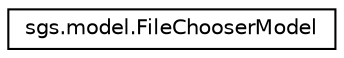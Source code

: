 digraph "Graphical Class Hierarchy"
{
  edge [fontname="Helvetica",fontsize="10",labelfontname="Helvetica",labelfontsize="10"];
  node [fontname="Helvetica",fontsize="10",shape=record];
  rankdir="LR";
  Node1 [label="sgs.model.FileChooserModel",height=0.2,width=0.4,color="black", fillcolor="white", style="filled",URL="$classsgs_1_1model_1_1_file_chooser_model.html"];
}
